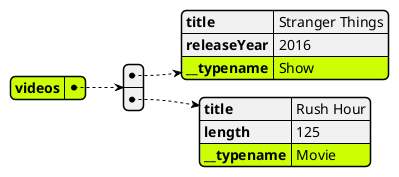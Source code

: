 

@startjson
#highlight "videos"
#highlight "videos" / "0" / "__typename"
#highlight "videos" / "1" / "__typename"
{
    "videos": [
      {
        "title": "Stranger Things",
        "releaseYear": 2016,
        "__typename": "Show"
      },
      {
        "title": "Rush Hour",
        "length": 125,
        "__typename": "Movie"
      }
    ]
}
@endjson